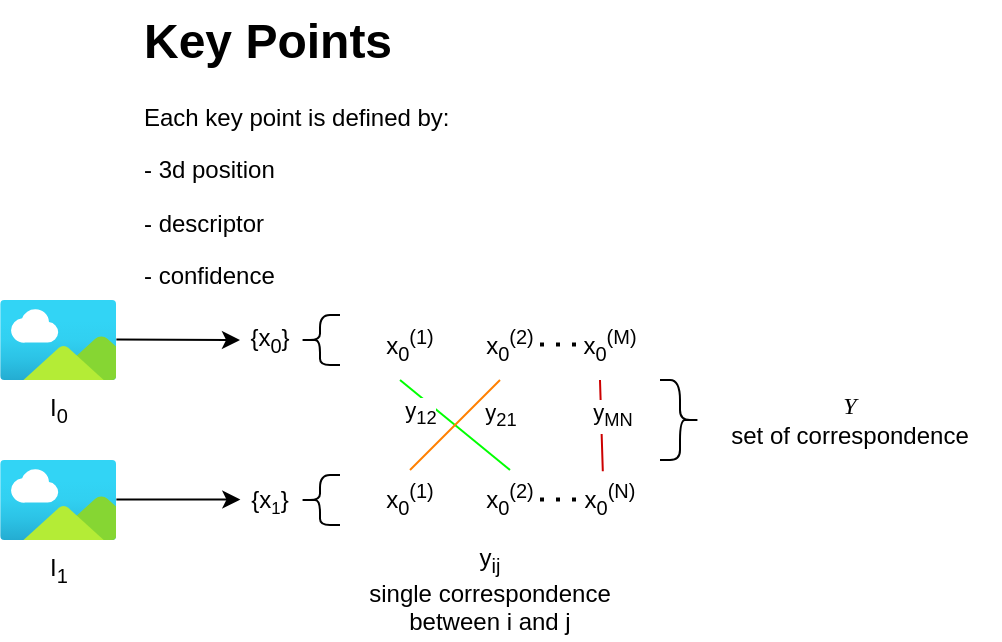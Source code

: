 <mxfile version="24.6.4" type="github">
  <diagram name="Page-1" id="vxwASHul4JyoGBCq2_7Z">
    <mxGraphModel dx="497" dy="1431" grid="1" gridSize="10" guides="1" tooltips="1" connect="1" arrows="1" fold="1" page="1" pageScale="1" pageWidth="850" pageHeight="1100" math="0" shadow="0">
      <root>
        <mxCell id="0" />
        <mxCell id="1" parent="0" />
        <mxCell id="uR3X_ZQ54fD36TD81xBb-1" value="I&lt;sub&gt;0&lt;/sub&gt;" style="image;aspect=fixed;html=1;points=[];align=center;fontSize=12;image=img/lib/azure2/general/Image.svg;" vertex="1" parent="1">
          <mxGeometry x="160" y="80" width="58.18" height="40" as="geometry" />
        </mxCell>
        <mxCell id="uR3X_ZQ54fD36TD81xBb-2" value="I&lt;sub&gt;1&lt;/sub&gt;" style="image;aspect=fixed;html=1;points=[];align=center;fontSize=12;image=img/lib/azure2/general/Image.svg;" vertex="1" parent="1">
          <mxGeometry x="160" y="160" width="58.18" height="40" as="geometry" />
        </mxCell>
        <mxCell id="uR3X_ZQ54fD36TD81xBb-3" value="" style="endArrow=classic;html=1;rounded=0;exitX=1;exitY=0.495;exitDx=0;exitDy=0;exitPerimeter=0;" edge="1" parent="1" source="uR3X_ZQ54fD36TD81xBb-1">
          <mxGeometry width="50" height="50" relative="1" as="geometry">
            <mxPoint x="240" y="120" as="sourcePoint" />
            <mxPoint x="280" y="100" as="targetPoint" />
          </mxGeometry>
        </mxCell>
        <mxCell id="uR3X_ZQ54fD36TD81xBb-4" value="" style="endArrow=classic;html=1;rounded=0;exitX=1;exitY=0.495;exitDx=0;exitDy=0;exitPerimeter=0;" edge="1" parent="1">
          <mxGeometry width="50" height="50" relative="1" as="geometry">
            <mxPoint x="218.18" y="179.8" as="sourcePoint" />
            <mxPoint x="280.18" y="179.8" as="targetPoint" />
          </mxGeometry>
        </mxCell>
        <mxCell id="uR3X_ZQ54fD36TD81xBb-5" value="{x&lt;sub&gt;0&lt;/sub&gt;}" style="text;html=1;align=center;verticalAlign=middle;whiteSpace=wrap;rounded=0;" vertex="1" parent="1">
          <mxGeometry x="280" y="85" width="30" height="30" as="geometry" />
        </mxCell>
        <mxCell id="uR3X_ZQ54fD36TD81xBb-6" value="{x&lt;font size=&quot;1&quot;&gt;&lt;sub&gt;1&lt;/sub&gt;&lt;/font&gt;}" style="text;html=1;align=center;verticalAlign=middle;whiteSpace=wrap;rounded=0;" vertex="1" parent="1">
          <mxGeometry x="280" y="165" width="30" height="30" as="geometry" />
        </mxCell>
        <mxCell id="uR3X_ZQ54fD36TD81xBb-9" value="&lt;h1 style=&quot;margin-top: 0px;&quot;&gt;Key Points&lt;/h1&gt;&lt;p&gt;Each key point is defined by:&lt;/p&gt;&lt;p&gt;- 3d position&lt;/p&gt;&lt;p&gt;- descriptor&lt;/p&gt;&lt;p&gt;- confidence&lt;/p&gt;" style="text;html=1;whiteSpace=wrap;overflow=hidden;rounded=0;" vertex="1" parent="1">
          <mxGeometry x="230" y="-70" width="180" height="150" as="geometry" />
        </mxCell>
        <mxCell id="uR3X_ZQ54fD36TD81xBb-11" value="&lt;i&gt;&lt;font face=&quot;Comic Sans MS&quot;&gt;Y&lt;/font&gt;&lt;/i&gt;&lt;div&gt;set of correspondence&lt;/div&gt;" style="text;html=1;align=center;verticalAlign=middle;whiteSpace=wrap;rounded=0;" vertex="1" parent="1">
          <mxGeometry x="510" y="125" width="150" height="30" as="geometry" />
        </mxCell>
        <mxCell id="uR3X_ZQ54fD36TD81xBb-12" value="" style="shape=curlyBracket;whiteSpace=wrap;html=1;rounded=1;labelPosition=left;verticalLabelPosition=middle;align=right;verticalAlign=middle;" vertex="1" parent="1">
          <mxGeometry x="310" y="87.5" width="20" height="25" as="geometry" />
        </mxCell>
        <mxCell id="uR3X_ZQ54fD36TD81xBb-13" value="x&lt;sub&gt;0&lt;/sub&gt;&lt;sup&gt;(1)&lt;/sup&gt;" style="text;html=1;align=center;verticalAlign=middle;whiteSpace=wrap;rounded=0;" vertex="1" parent="1">
          <mxGeometry x="350" y="87.5" width="30" height="30" as="geometry" />
        </mxCell>
        <mxCell id="uR3X_ZQ54fD36TD81xBb-14" value="x&lt;sub&gt;0&lt;/sub&gt;&lt;sup&gt;(2)&lt;/sup&gt;" style="text;html=1;align=center;verticalAlign=middle;whiteSpace=wrap;rounded=0;" vertex="1" parent="1">
          <mxGeometry x="400" y="87.5" width="30" height="30" as="geometry" />
        </mxCell>
        <mxCell id="uR3X_ZQ54fD36TD81xBb-15" value="x&lt;sub&gt;0&lt;/sub&gt;&lt;sup&gt;(1)&lt;/sup&gt;" style="text;html=1;align=center;verticalAlign=middle;whiteSpace=wrap;rounded=0;" vertex="1" parent="1">
          <mxGeometry x="350" y="165" width="30" height="30" as="geometry" />
        </mxCell>
        <mxCell id="uR3X_ZQ54fD36TD81xBb-16" value="x&lt;sub&gt;0&lt;/sub&gt;&lt;sup&gt;(2)&lt;/sup&gt;" style="text;html=1;align=center;verticalAlign=middle;whiteSpace=wrap;rounded=0;" vertex="1" parent="1">
          <mxGeometry x="400" y="165" width="30" height="30" as="geometry" />
        </mxCell>
        <mxCell id="uR3X_ZQ54fD36TD81xBb-17" value="x&lt;sub&gt;0&lt;/sub&gt;&lt;sup&gt;(N)&lt;/sup&gt;" style="text;html=1;align=center;verticalAlign=middle;whiteSpace=wrap;rounded=0;" vertex="1" parent="1">
          <mxGeometry x="450" y="165" width="30" height="30" as="geometry" />
        </mxCell>
        <mxCell id="uR3X_ZQ54fD36TD81xBb-18" value="x&lt;sub&gt;0&lt;/sub&gt;&lt;sup&gt;(M)&lt;/sup&gt;" style="text;html=1;align=center;verticalAlign=middle;whiteSpace=wrap;rounded=0;" vertex="1" parent="1">
          <mxGeometry x="450" y="87.5" width="30" height="30" as="geometry" />
        </mxCell>
        <mxCell id="uR3X_ZQ54fD36TD81xBb-19" value="" style="endArrow=none;dashed=1;html=1;dashPattern=1 3;strokeWidth=2;rounded=0;" edge="1" parent="1">
          <mxGeometry width="50" height="50" relative="1" as="geometry">
            <mxPoint x="430" y="102.3" as="sourcePoint" />
            <mxPoint x="450" y="102.3" as="targetPoint" />
          </mxGeometry>
        </mxCell>
        <mxCell id="uR3X_ZQ54fD36TD81xBb-20" value="" style="endArrow=none;dashed=1;html=1;dashPattern=1 3;strokeWidth=2;rounded=0;" edge="1" parent="1">
          <mxGeometry width="50" height="50" relative="1" as="geometry">
            <mxPoint x="430" y="179.8" as="sourcePoint" />
            <mxPoint x="450" y="179.8" as="targetPoint" />
          </mxGeometry>
        </mxCell>
        <mxCell id="uR3X_ZQ54fD36TD81xBb-21" value="" style="endArrow=none;html=1;rounded=0;exitX=0.5;exitY=0;exitDx=0;exitDy=0;strokeColor=#00FF00;" edge="1" parent="1" source="uR3X_ZQ54fD36TD81xBb-16">
          <mxGeometry width="50" height="50" relative="1" as="geometry">
            <mxPoint x="520" y="210" as="sourcePoint" />
            <mxPoint x="360" y="120" as="targetPoint" />
          </mxGeometry>
        </mxCell>
        <mxCell id="uR3X_ZQ54fD36TD81xBb-25" value="y&lt;sub&gt;12&lt;/sub&gt;" style="edgeLabel;html=1;align=center;verticalAlign=middle;resizable=0;points=[];" vertex="1" connectable="0" parent="uR3X_ZQ54fD36TD81xBb-21">
          <mxGeometry x="-0.44" relative="1" as="geometry">
            <mxPoint x="-30" y="-16" as="offset" />
          </mxGeometry>
        </mxCell>
        <mxCell id="uR3X_ZQ54fD36TD81xBb-22" value="" style="endArrow=none;html=1;rounded=0;exitX=0.5;exitY=0;exitDx=0;exitDy=0;strokeColor=#FF8000;" edge="1" parent="1" source="uR3X_ZQ54fD36TD81xBb-15">
          <mxGeometry width="50" height="50" relative="1" as="geometry">
            <mxPoint x="290" y="300" as="sourcePoint" />
            <mxPoint x="410" y="120" as="targetPoint" />
          </mxGeometry>
        </mxCell>
        <mxCell id="uR3X_ZQ54fD36TD81xBb-24" value="y&lt;sub&gt;21&lt;/sub&gt;" style="edgeLabel;html=1;align=center;verticalAlign=middle;resizable=0;points=[];" vertex="1" connectable="0" parent="uR3X_ZQ54fD36TD81xBb-22">
          <mxGeometry x="0.392" y="-1" relative="1" as="geometry">
            <mxPoint x="13" y="4" as="offset" />
          </mxGeometry>
        </mxCell>
        <mxCell id="uR3X_ZQ54fD36TD81xBb-23" value="" style="endArrow=none;html=1;rounded=0;exitX=0.38;exitY=0.02;exitDx=0;exitDy=0;exitPerimeter=0;strokeColor=#CC0000;" edge="1" parent="1" source="uR3X_ZQ54fD36TD81xBb-17">
          <mxGeometry width="50" height="50" relative="1" as="geometry">
            <mxPoint x="280" y="270" as="sourcePoint" />
            <mxPoint x="460" y="120" as="targetPoint" />
          </mxGeometry>
        </mxCell>
        <mxCell id="uR3X_ZQ54fD36TD81xBb-26" value="y&lt;sub&gt;MN&lt;/sub&gt;" style="edgeLabel;html=1;align=center;verticalAlign=middle;resizable=0;points=[];" vertex="1" connectable="0" parent="uR3X_ZQ54fD36TD81xBb-23">
          <mxGeometry x="0.345" y="1" relative="1" as="geometry">
            <mxPoint x="6" y="3" as="offset" />
          </mxGeometry>
        </mxCell>
        <mxCell id="uR3X_ZQ54fD36TD81xBb-27" value="" style="shape=curlyBracket;whiteSpace=wrap;html=1;rounded=1;labelPosition=left;verticalLabelPosition=middle;align=right;verticalAlign=middle;" vertex="1" parent="1">
          <mxGeometry x="310" y="167.5" width="20" height="25" as="geometry" />
        </mxCell>
        <mxCell id="uR3X_ZQ54fD36TD81xBb-28" value="y&lt;sub&gt;ij&lt;/sub&gt;&lt;br&gt;&lt;div&gt;single correspondence&lt;/div&gt;&lt;div&gt;between i and j&lt;/div&gt;" style="text;html=1;align=center;verticalAlign=middle;whiteSpace=wrap;rounded=0;" vertex="1" parent="1">
          <mxGeometry x="330" y="200" width="150" height="50" as="geometry" />
        </mxCell>
        <mxCell id="uR3X_ZQ54fD36TD81xBb-29" value="" style="shape=curlyBracket;whiteSpace=wrap;html=1;rounded=1;flipH=1;labelPosition=right;verticalLabelPosition=middle;align=left;verticalAlign=middle;" vertex="1" parent="1">
          <mxGeometry x="490" y="120" width="20" height="40" as="geometry" />
        </mxCell>
      </root>
    </mxGraphModel>
  </diagram>
</mxfile>
